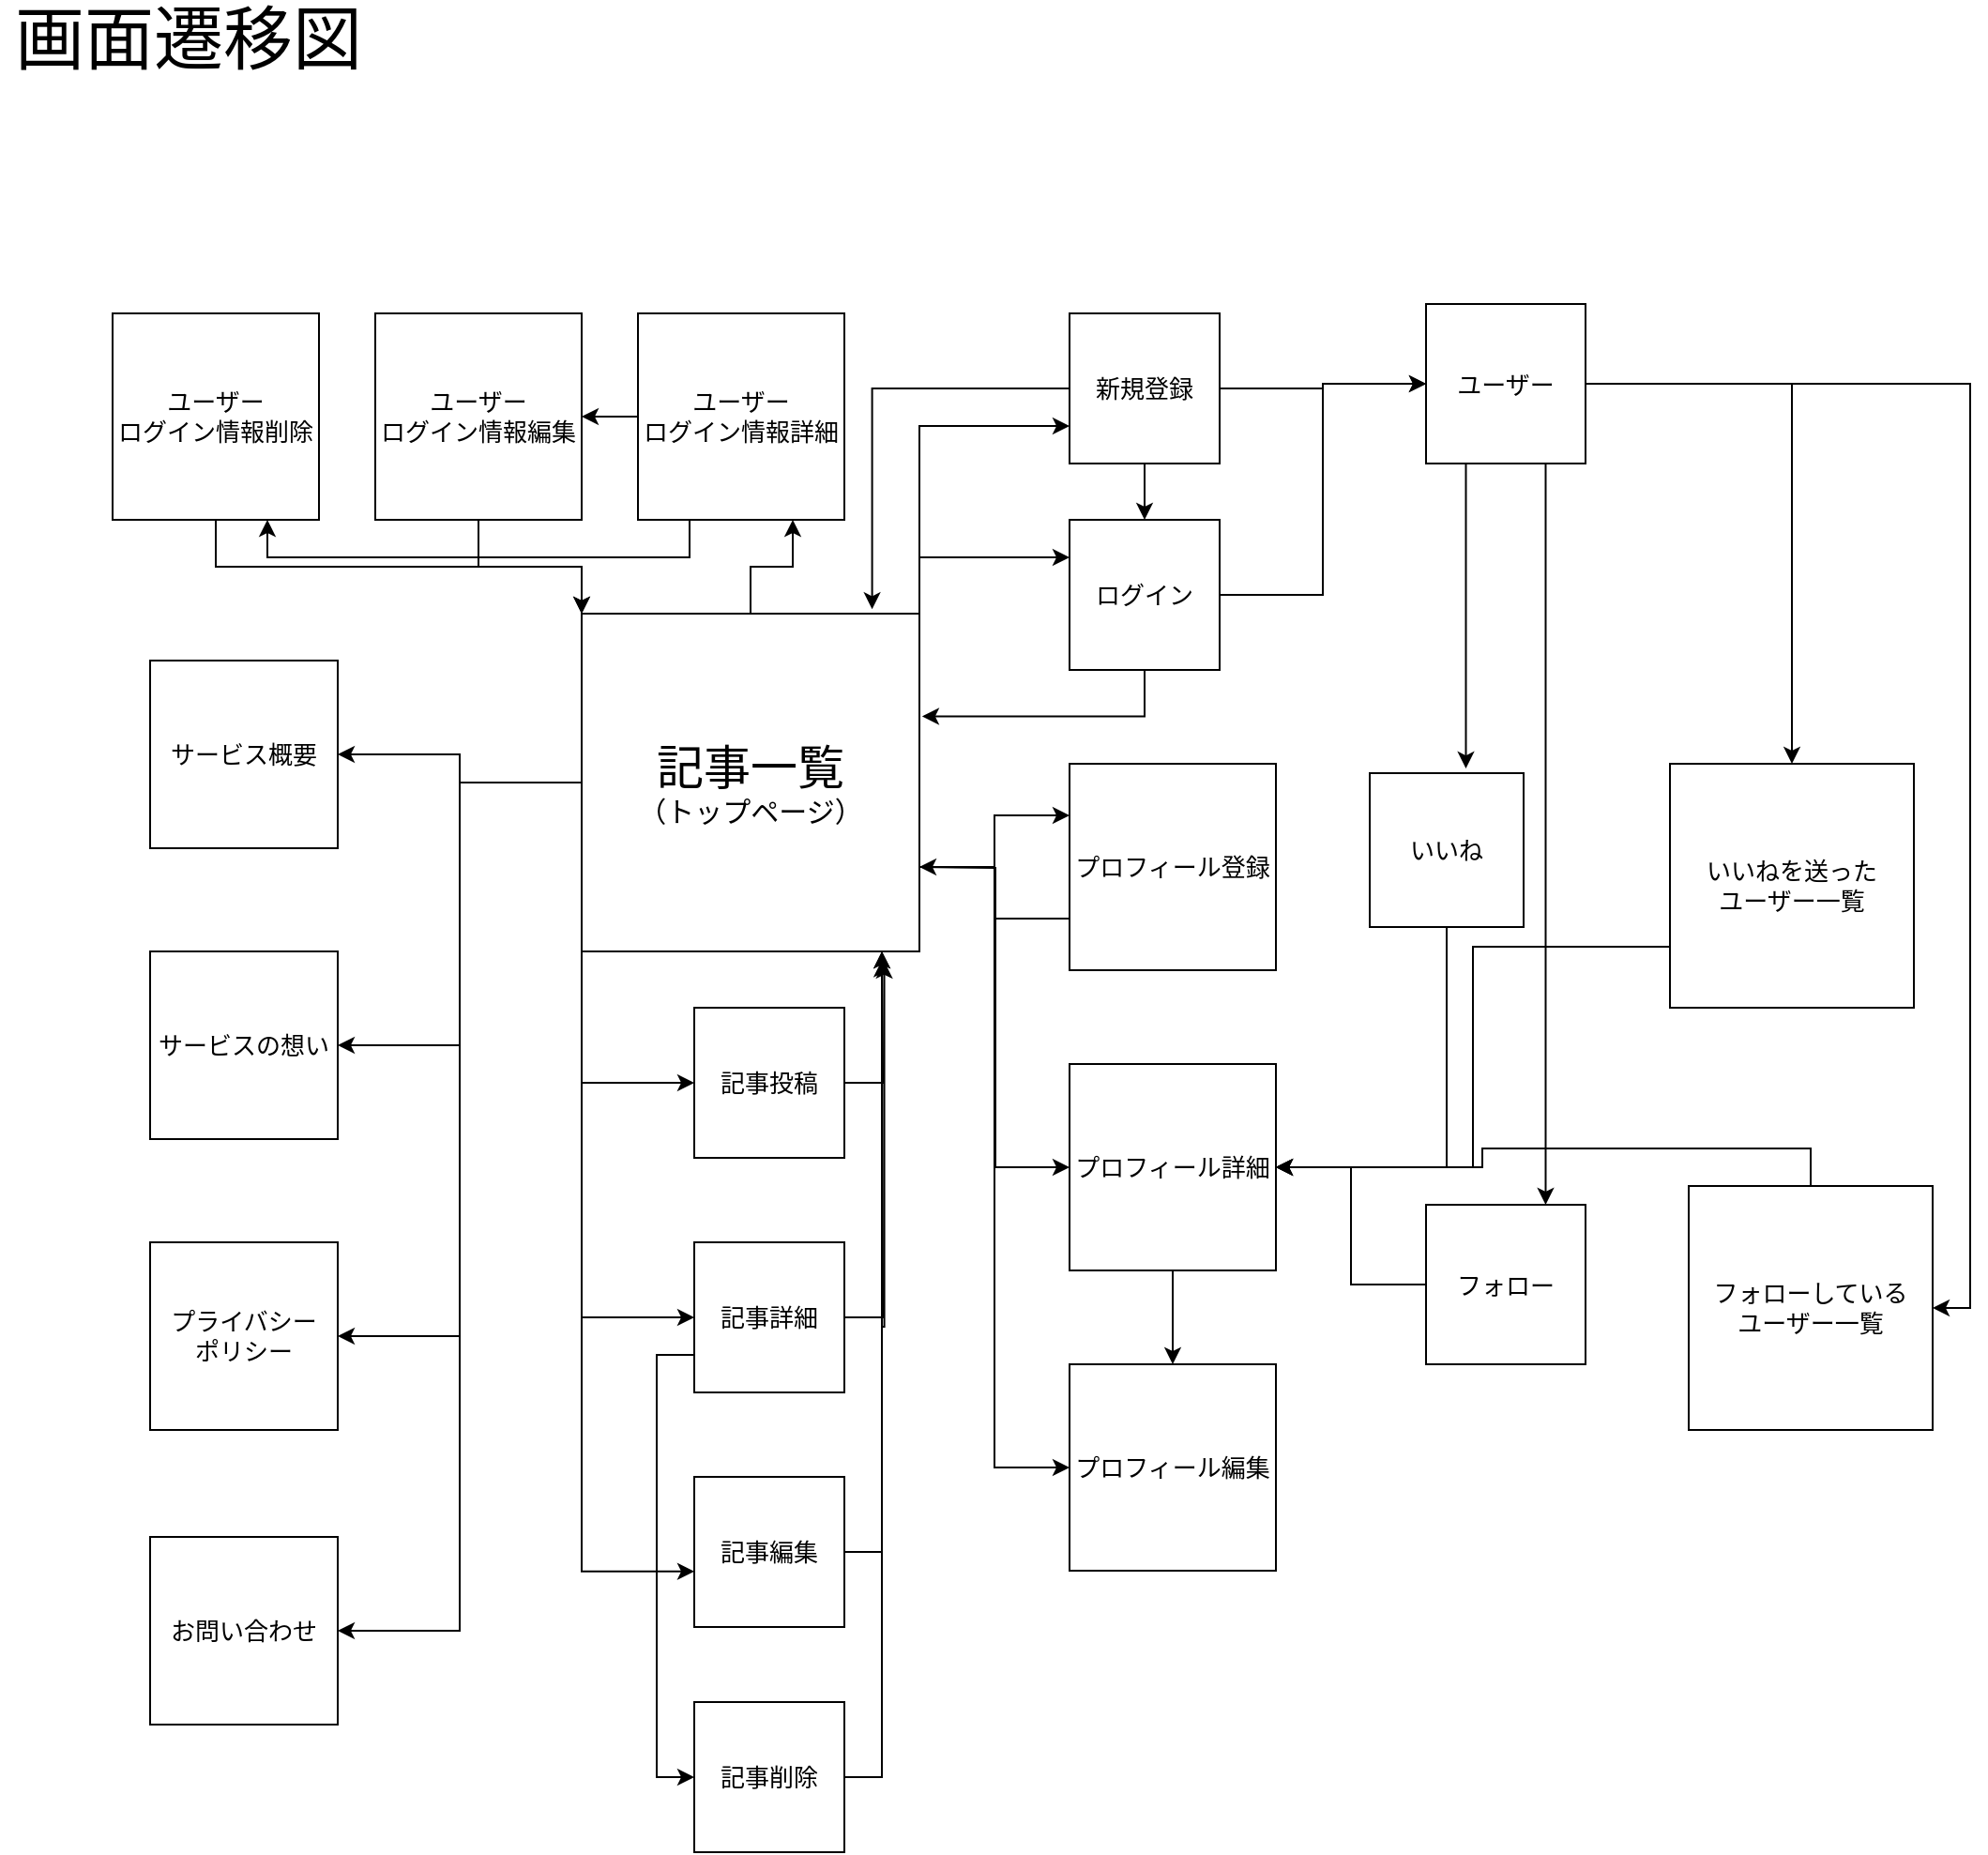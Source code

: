 <mxfile version="13.10.0" type="embed">
    <diagram id="TVxMFw_FBTYW64wH5qgW" name="ページ1">
        <mxGraphModel dx="1097" dy="1133" grid="1" gridSize="10" guides="1" tooltips="1" connect="1" arrows="1" fold="1" page="1" pageScale="1" pageWidth="1169" pageHeight="1654" math="0" shadow="0">
            <root>
                <mxCell id="0"/>
                <mxCell id="1" parent="0"/>
                <mxCell id="12" style="edgeStyle=orthogonalEdgeStyle;rounded=0;orthogonalLoop=1;jettySize=auto;html=1;exitX=1;exitY=0;exitDx=0;exitDy=0;entryX=0;entryY=0.75;entryDx=0;entryDy=0;fontSize=13;" edge="1" parent="1" source="4" target="7">
                    <mxGeometry relative="1" as="geometry"/>
                </mxCell>
                <mxCell id="39" style="edgeStyle=orthogonalEdgeStyle;rounded=0;orthogonalLoop=1;jettySize=auto;html=1;exitX=0;exitY=1;exitDx=0;exitDy=0;entryX=0;entryY=0.5;entryDx=0;entryDy=0;fontSize=13;" edge="1" parent="1" source="4" target="32">
                    <mxGeometry relative="1" as="geometry"/>
                </mxCell>
                <mxCell id="40" style="edgeStyle=orthogonalEdgeStyle;rounded=0;orthogonalLoop=1;jettySize=auto;html=1;exitX=0;exitY=1;exitDx=0;exitDy=0;entryX=0;entryY=0.5;entryDx=0;entryDy=0;fontSize=13;" edge="1" parent="1" source="4" target="19">
                    <mxGeometry relative="1" as="geometry"/>
                </mxCell>
                <mxCell id="41" style="edgeStyle=orthogonalEdgeStyle;rounded=0;orthogonalLoop=1;jettySize=auto;html=1;exitX=0;exitY=1;exitDx=0;exitDy=0;entryX=0;entryY=0.63;entryDx=0;entryDy=0;entryPerimeter=0;fontSize=13;" edge="1" parent="1" source="4" target="34">
                    <mxGeometry relative="1" as="geometry"/>
                </mxCell>
                <mxCell id="42" style="edgeStyle=orthogonalEdgeStyle;rounded=0;orthogonalLoop=1;jettySize=auto;html=1;exitX=1;exitY=0;exitDx=0;exitDy=0;entryX=0;entryY=0.25;entryDx=0;entryDy=0;fontSize=13;" edge="1" parent="1" source="4" target="8">
                    <mxGeometry relative="1" as="geometry"/>
                </mxCell>
                <mxCell id="49" style="edgeStyle=orthogonalEdgeStyle;rounded=0;orthogonalLoop=1;jettySize=auto;html=1;entryX=0;entryY=0.5;entryDx=0;entryDy=0;fontSize=13;" edge="1" parent="1" target="33">
                    <mxGeometry relative="1" as="geometry">
                        <mxPoint x="570" y="470" as="sourcePoint"/>
                    </mxGeometry>
                </mxCell>
                <mxCell id="50" style="edgeStyle=orthogonalEdgeStyle;rounded=0;orthogonalLoop=1;jettySize=auto;html=1;exitX=1;exitY=0.75;exitDx=0;exitDy=0;entryX=0;entryY=0.5;entryDx=0;entryDy=0;fontSize=13;" edge="1" parent="1" source="4" target="35">
                    <mxGeometry relative="1" as="geometry"/>
                </mxCell>
                <mxCell id="67" style="edgeStyle=orthogonalEdgeStyle;rounded=0;orthogonalLoop=1;jettySize=auto;html=1;entryX=0.75;entryY=1;entryDx=0;entryDy=0;fontSize=13;" edge="1" parent="1" source="4" target="58">
                    <mxGeometry relative="1" as="geometry"/>
                </mxCell>
                <mxCell id="100" style="edgeStyle=orthogonalEdgeStyle;rounded=0;orthogonalLoop=1;jettySize=auto;html=1;exitX=0;exitY=0.5;exitDx=0;exitDy=0;entryX=1;entryY=0.5;entryDx=0;entryDy=0;fontSize=13;" edge="1" parent="1" source="4" target="91">
                    <mxGeometry relative="1" as="geometry"/>
                </mxCell>
                <mxCell id="101" style="edgeStyle=orthogonalEdgeStyle;rounded=0;orthogonalLoop=1;jettySize=auto;html=1;exitX=0;exitY=0.5;exitDx=0;exitDy=0;entryX=1;entryY=0.5;entryDx=0;entryDy=0;fontSize=13;" edge="1" parent="1" source="4" target="92">
                    <mxGeometry relative="1" as="geometry"/>
                </mxCell>
                <mxCell id="102" style="edgeStyle=orthogonalEdgeStyle;rounded=0;orthogonalLoop=1;jettySize=auto;html=1;exitX=0;exitY=0.5;exitDx=0;exitDy=0;entryX=1;entryY=0.5;entryDx=0;entryDy=0;fontSize=13;" edge="1" parent="1" source="4" target="93">
                    <mxGeometry relative="1" as="geometry"/>
                </mxCell>
                <mxCell id="103" style="edgeStyle=orthogonalEdgeStyle;rounded=0;orthogonalLoop=1;jettySize=auto;html=1;exitX=0;exitY=0.5;exitDx=0;exitDy=0;entryX=1;entryY=0.5;entryDx=0;entryDy=0;fontSize=13;" edge="1" parent="1" source="4" target="94">
                    <mxGeometry relative="1" as="geometry"/>
                </mxCell>
                <mxCell id="106" style="edgeStyle=orthogonalEdgeStyle;rounded=0;orthogonalLoop=1;jettySize=auto;html=1;exitX=1;exitY=0.75;exitDx=0;exitDy=0;entryX=0;entryY=0.25;entryDx=0;entryDy=0;fontSize=13;" edge="1" parent="1" source="4" target="15">
                    <mxGeometry relative="1" as="geometry"/>
                </mxCell>
                <mxCell id="4" value="&lt;span style=&quot;font-size: 25px&quot;&gt;記事一覧&lt;/span&gt;&lt;br&gt;&lt;font style=&quot;font-size: 15px&quot;&gt;（トップページ）&lt;/font&gt;" style="whiteSpace=wrap;html=1;aspect=fixed;" vertex="1" parent="1">
                    <mxGeometry x="390" y="335" width="180" height="180" as="geometry"/>
                </mxCell>
                <mxCell id="9" style="edgeStyle=orthogonalEdgeStyle;rounded=0;orthogonalLoop=1;jettySize=auto;html=1;entryX=0.86;entryY=-0.013;entryDx=0;entryDy=0;entryPerimeter=0;fontSize=13;" edge="1" parent="1" source="7" target="4">
                    <mxGeometry relative="1" as="geometry"/>
                </mxCell>
                <mxCell id="24" style="edgeStyle=orthogonalEdgeStyle;rounded=0;orthogonalLoop=1;jettySize=auto;html=1;exitX=0.5;exitY=1;exitDx=0;exitDy=0;entryX=0.5;entryY=0;entryDx=0;entryDy=0;fontSize=13;" edge="1" parent="1" source="7" target="8">
                    <mxGeometry relative="1" as="geometry"/>
                </mxCell>
                <mxCell id="90" style="edgeStyle=orthogonalEdgeStyle;rounded=0;orthogonalLoop=1;jettySize=auto;html=1;exitX=1;exitY=0.5;exitDx=0;exitDy=0;entryX=0;entryY=0.5;entryDx=0;entryDy=0;fontSize=13;" edge="1" parent="1" source="7" target="80">
                    <mxGeometry relative="1" as="geometry"/>
                </mxCell>
                <mxCell id="7" value="新規登録" style="whiteSpace=wrap;html=1;aspect=fixed;strokeWidth=1;fontSize=13;" vertex="1" parent="1">
                    <mxGeometry x="650" y="175" width="80" height="80" as="geometry"/>
                </mxCell>
                <mxCell id="51" style="edgeStyle=orthogonalEdgeStyle;rounded=0;orthogonalLoop=1;jettySize=auto;html=1;exitX=0.5;exitY=1;exitDx=0;exitDy=0;entryX=1.008;entryY=0.304;entryDx=0;entryDy=0;entryPerimeter=0;fontSize=13;" edge="1" parent="1" source="8" target="4">
                    <mxGeometry relative="1" as="geometry"/>
                </mxCell>
                <mxCell id="84" style="edgeStyle=orthogonalEdgeStyle;rounded=0;orthogonalLoop=1;jettySize=auto;html=1;exitX=1;exitY=0.5;exitDx=0;exitDy=0;entryX=0;entryY=0.5;entryDx=0;entryDy=0;fontSize=13;" edge="1" parent="1" source="8" target="80">
                    <mxGeometry relative="1" as="geometry"/>
                </mxCell>
                <mxCell id="8" value="ログイン" style="whiteSpace=wrap;html=1;aspect=fixed;strokeWidth=1;fontSize=13;" vertex="1" parent="1">
                    <mxGeometry x="650" y="285" width="80" height="80" as="geometry"/>
                </mxCell>
                <mxCell id="105" style="edgeStyle=orthogonalEdgeStyle;rounded=0;orthogonalLoop=1;jettySize=auto;html=1;exitX=0;exitY=0.75;exitDx=0;exitDy=0;entryX=1;entryY=0.75;entryDx=0;entryDy=0;fontSize=13;" edge="1" parent="1" source="15" target="4">
                    <mxGeometry relative="1" as="geometry"/>
                </mxCell>
                <mxCell id="15" value="プロフィール登録" style="whiteSpace=wrap;html=1;aspect=fixed;strokeWidth=1;fontSize=13;" vertex="1" parent="1">
                    <mxGeometry x="650" y="415" width="110" height="110" as="geometry"/>
                </mxCell>
                <mxCell id="54" style="edgeStyle=orthogonalEdgeStyle;rounded=0;orthogonalLoop=1;jettySize=auto;html=1;exitX=1;exitY=0.5;exitDx=0;exitDy=0;fontSize=13;" edge="1" parent="1" source="19">
                    <mxGeometry relative="1" as="geometry">
                        <mxPoint x="550" y="515" as="targetPoint"/>
                    </mxGeometry>
                </mxCell>
                <mxCell id="19" value="記事投稿" style="whiteSpace=wrap;html=1;aspect=fixed;strokeWidth=1;fontSize=13;" vertex="1" parent="1">
                    <mxGeometry x="450" y="545" width="80" height="80" as="geometry"/>
                </mxCell>
                <mxCell id="53" style="edgeStyle=orthogonalEdgeStyle;rounded=0;orthogonalLoop=1;jettySize=auto;html=1;exitX=1;exitY=0.5;exitDx=0;exitDy=0;fontSize=13;" edge="1" parent="1" source="32">
                    <mxGeometry relative="1" as="geometry">
                        <mxPoint x="550" y="515" as="targetPoint"/>
                    </mxGeometry>
                </mxCell>
                <mxCell id="56" style="edgeStyle=orthogonalEdgeStyle;rounded=0;orthogonalLoop=1;jettySize=auto;html=1;exitX=0;exitY=0.75;exitDx=0;exitDy=0;entryX=0;entryY=0.5;entryDx=0;entryDy=0;fontSize=13;" edge="1" parent="1" source="32" target="55">
                    <mxGeometry relative="1" as="geometry"/>
                </mxCell>
                <mxCell id="32" value="記事詳細" style="whiteSpace=wrap;html=1;aspect=fixed;strokeWidth=1;fontSize=13;" vertex="1" parent="1">
                    <mxGeometry x="450" y="670" width="80" height="80" as="geometry"/>
                </mxCell>
                <mxCell id="38" style="edgeStyle=orthogonalEdgeStyle;rounded=0;orthogonalLoop=1;jettySize=auto;html=1;exitX=0.5;exitY=1;exitDx=0;exitDy=0;entryX=0.5;entryY=0;entryDx=0;entryDy=0;fontSize=13;" edge="1" parent="1" source="33" target="35">
                    <mxGeometry relative="1" as="geometry"/>
                </mxCell>
                <mxCell id="33" value="プロフィール詳細" style="whiteSpace=wrap;html=1;aspect=fixed;strokeWidth=1;fontSize=13;" vertex="1" parent="1">
                    <mxGeometry x="650" y="575" width="110" height="110" as="geometry"/>
                </mxCell>
                <mxCell id="52" style="edgeStyle=orthogonalEdgeStyle;rounded=0;orthogonalLoop=1;jettySize=auto;html=1;exitX=1;exitY=0.5;exitDx=0;exitDy=0;entryX=0.889;entryY=1.026;entryDx=0;entryDy=0;entryPerimeter=0;fontSize=13;" edge="1" parent="1" source="34" target="4">
                    <mxGeometry relative="1" as="geometry"/>
                </mxCell>
                <mxCell id="34" value="記事編集" style="whiteSpace=wrap;html=1;aspect=fixed;strokeWidth=1;fontSize=13;" vertex="1" parent="1">
                    <mxGeometry x="450" y="795" width="80" height="80" as="geometry"/>
                </mxCell>
                <mxCell id="35" value="プロフィール編集" style="whiteSpace=wrap;html=1;aspect=fixed;strokeWidth=1;fontSize=13;" vertex="1" parent="1">
                    <mxGeometry x="650" y="735" width="110" height="110" as="geometry"/>
                </mxCell>
                <mxCell id="57" style="edgeStyle=orthogonalEdgeStyle;rounded=0;orthogonalLoop=1;jettySize=auto;html=1;exitX=1;exitY=0.5;exitDx=0;exitDy=0;fontSize=13;entryX=0.896;entryY=1.03;entryDx=0;entryDy=0;entryPerimeter=0;" edge="1" parent="1" source="55" target="4">
                    <mxGeometry relative="1" as="geometry">
                        <mxPoint x="550" y="510" as="targetPoint"/>
                    </mxGeometry>
                </mxCell>
                <mxCell id="55" value="記事削除" style="whiteSpace=wrap;html=1;aspect=fixed;strokeWidth=1;fontSize=13;" vertex="1" parent="1">
                    <mxGeometry x="450" y="915" width="80" height="80" as="geometry"/>
                </mxCell>
                <mxCell id="65" style="edgeStyle=orthogonalEdgeStyle;rounded=0;orthogonalLoop=1;jettySize=auto;html=1;exitX=0;exitY=0.5;exitDx=0;exitDy=0;entryX=1;entryY=0.5;entryDx=0;entryDy=0;fontSize=13;" edge="1" parent="1" source="58" target="59">
                    <mxGeometry relative="1" as="geometry"/>
                </mxCell>
                <mxCell id="68" style="edgeStyle=orthogonalEdgeStyle;rounded=0;orthogonalLoop=1;jettySize=auto;html=1;exitX=0.25;exitY=1;exitDx=0;exitDy=0;entryX=0.75;entryY=1;entryDx=0;entryDy=0;fontSize=13;" edge="1" parent="1" source="58" target="61">
                    <mxGeometry relative="1" as="geometry"/>
                </mxCell>
                <mxCell id="58" value="ユーザー&lt;br&gt;ログイン情報詳細" style="whiteSpace=wrap;html=1;aspect=fixed;strokeWidth=1;fontSize=13;" vertex="1" parent="1">
                    <mxGeometry x="420" y="175" width="110" height="110" as="geometry"/>
                </mxCell>
                <mxCell id="70" style="edgeStyle=orthogonalEdgeStyle;rounded=0;orthogonalLoop=1;jettySize=auto;html=1;exitX=0.5;exitY=1;exitDx=0;exitDy=0;entryX=0;entryY=0;entryDx=0;entryDy=0;fontSize=13;" edge="1" parent="1" source="59" target="4">
                    <mxGeometry relative="1" as="geometry"/>
                </mxCell>
                <mxCell id="59" value="ユーザー&lt;br&gt;ログイン情報編集" style="whiteSpace=wrap;html=1;aspect=fixed;strokeWidth=1;fontSize=13;" vertex="1" parent="1">
                    <mxGeometry x="280" y="175" width="110" height="110" as="geometry"/>
                </mxCell>
                <mxCell id="129" style="edgeStyle=orthogonalEdgeStyle;rounded=0;orthogonalLoop=1;jettySize=auto;html=1;exitX=0.5;exitY=1;exitDx=0;exitDy=0;fontSize=13;entryX=0;entryY=0;entryDx=0;entryDy=0;" edge="1" parent="1" source="61" target="4">
                    <mxGeometry relative="1" as="geometry">
                        <mxPoint x="250" y="340" as="targetPoint"/>
                    </mxGeometry>
                </mxCell>
                <mxCell id="61" value="ユーザー&lt;br&gt;ログイン情報削除" style="whiteSpace=wrap;html=1;aspect=fixed;strokeWidth=1;fontSize=13;" vertex="1" parent="1">
                    <mxGeometry x="140" y="175" width="110" height="110" as="geometry"/>
                </mxCell>
                <mxCell id="79" style="edgeStyle=orthogonalEdgeStyle;rounded=0;orthogonalLoop=1;jettySize=auto;html=1;exitX=0;exitY=0.5;exitDx=0;exitDy=0;entryX=1;entryY=0.5;entryDx=0;entryDy=0;fontSize=13;" edge="1" parent="1" source="78" target="33">
                    <mxGeometry relative="1" as="geometry"/>
                </mxCell>
                <mxCell id="78" value="フォロー" style="whiteSpace=wrap;html=1;aspect=fixed;strokeWidth=1;fontSize=13;" vertex="1" parent="1">
                    <mxGeometry x="840" y="650" width="85" height="85" as="geometry"/>
                </mxCell>
                <mxCell id="85" style="edgeStyle=orthogonalEdgeStyle;rounded=0;orthogonalLoop=1;jettySize=auto;html=1;exitX=0.75;exitY=1;exitDx=0;exitDy=0;entryX=0.75;entryY=0;entryDx=0;entryDy=0;fontSize=13;" edge="1" parent="1" source="80" target="78">
                    <mxGeometry relative="1" as="geometry"/>
                </mxCell>
                <mxCell id="88" style="edgeStyle=orthogonalEdgeStyle;rounded=0;orthogonalLoop=1;jettySize=auto;html=1;exitX=0.25;exitY=1;exitDx=0;exitDy=0;entryX=0.625;entryY=-0.03;entryDx=0;entryDy=0;entryPerimeter=0;fontSize=13;" edge="1" parent="1" source="80" target="87">
                    <mxGeometry relative="1" as="geometry"/>
                </mxCell>
                <mxCell id="131" style="edgeStyle=orthogonalEdgeStyle;rounded=0;orthogonalLoop=1;jettySize=auto;html=1;exitX=1;exitY=0.5;exitDx=0;exitDy=0;entryX=1;entryY=0.5;entryDx=0;entryDy=0;fontSize=13;" edge="1" parent="1" source="80" target="108">
                    <mxGeometry relative="1" as="geometry"/>
                </mxCell>
                <mxCell id="132" style="edgeStyle=orthogonalEdgeStyle;rounded=0;orthogonalLoop=1;jettySize=auto;html=1;exitX=1;exitY=0.5;exitDx=0;exitDy=0;entryX=0.5;entryY=0;entryDx=0;entryDy=0;fontSize=13;" edge="1" parent="1" source="80" target="107">
                    <mxGeometry relative="1" as="geometry"/>
                </mxCell>
                <mxCell id="80" value="ユーザー" style="whiteSpace=wrap;html=1;aspect=fixed;strokeWidth=1;fontSize=13;" vertex="1" parent="1">
                    <mxGeometry x="840" y="170" width="85" height="85" as="geometry"/>
                </mxCell>
                <mxCell id="89" style="edgeStyle=orthogonalEdgeStyle;rounded=0;orthogonalLoop=1;jettySize=auto;html=1;exitX=0.5;exitY=1;exitDx=0;exitDy=0;entryX=1;entryY=0.5;entryDx=0;entryDy=0;fontSize=13;" edge="1" parent="1" source="87" target="33">
                    <mxGeometry relative="1" as="geometry"/>
                </mxCell>
                <mxCell id="87" value="いいね" style="whiteSpace=wrap;html=1;aspect=fixed;strokeWidth=1;fontSize=13;" vertex="1" parent="1">
                    <mxGeometry x="810" y="420" width="82" height="82" as="geometry"/>
                </mxCell>
                <mxCell id="91" value="サービス概要" style="whiteSpace=wrap;html=1;aspect=fixed;strokeWidth=1;fontSize=13;" vertex="1" parent="1">
                    <mxGeometry x="160" y="360" width="100" height="100" as="geometry"/>
                </mxCell>
                <mxCell id="92" value="サービスの想い" style="whiteSpace=wrap;html=1;aspect=fixed;strokeWidth=1;fontSize=13;" vertex="1" parent="1">
                    <mxGeometry x="160" y="515" width="100" height="100" as="geometry"/>
                </mxCell>
                <mxCell id="93" value="プライバシー&lt;br&gt;ポリシー" style="whiteSpace=wrap;html=1;aspect=fixed;strokeWidth=1;fontSize=13;" vertex="1" parent="1">
                    <mxGeometry x="160" y="670" width="100" height="100" as="geometry"/>
                </mxCell>
                <mxCell id="94" value="お問い合わせ" style="whiteSpace=wrap;html=1;aspect=fixed;strokeWidth=1;fontSize=13;" vertex="1" parent="1">
                    <mxGeometry x="160" y="827" width="100" height="100" as="geometry"/>
                </mxCell>
                <mxCell id="128" style="edgeStyle=orthogonalEdgeStyle;rounded=0;orthogonalLoop=1;jettySize=auto;html=1;exitX=0;exitY=0.75;exitDx=0;exitDy=0;entryX=1;entryY=0.5;entryDx=0;entryDy=0;fontSize=13;" edge="1" parent="1" source="107" target="33">
                    <mxGeometry relative="1" as="geometry"/>
                </mxCell>
                <mxCell id="107" value="いいねを送った&lt;br&gt;ユーザー一覧" style="whiteSpace=wrap;html=1;aspect=fixed;strokeWidth=1;fontSize=13;" vertex="1" parent="1">
                    <mxGeometry x="970" y="415" width="130" height="130" as="geometry"/>
                </mxCell>
                <mxCell id="123" style="edgeStyle=orthogonalEdgeStyle;rounded=0;orthogonalLoop=1;jettySize=auto;html=1;exitX=0.5;exitY=0;exitDx=0;exitDy=0;entryX=1;entryY=0.5;entryDx=0;entryDy=0;fontSize=13;" edge="1" parent="1" source="108" target="33">
                    <mxGeometry relative="1" as="geometry"/>
                </mxCell>
                <mxCell id="108" value="フォローしている&lt;br&gt;ユーザー一覧" style="whiteSpace=wrap;html=1;aspect=fixed;strokeWidth=1;fontSize=13;" vertex="1" parent="1">
                    <mxGeometry x="980" y="640" width="130" height="130" as="geometry"/>
                </mxCell>
                <mxCell id="133" value="&lt;font style=&quot;font-size: 37px&quot;&gt;画面遷移図&lt;/font&gt;" style="text;html=1;align=center;verticalAlign=middle;resizable=0;points=[];autosize=1;fontSize=13;" vertex="1" parent="1">
                    <mxGeometry x="80" y="15" width="200" height="30" as="geometry"/>
                </mxCell>
            </root>
        </mxGraphModel>
    </diagram>
</mxfile>